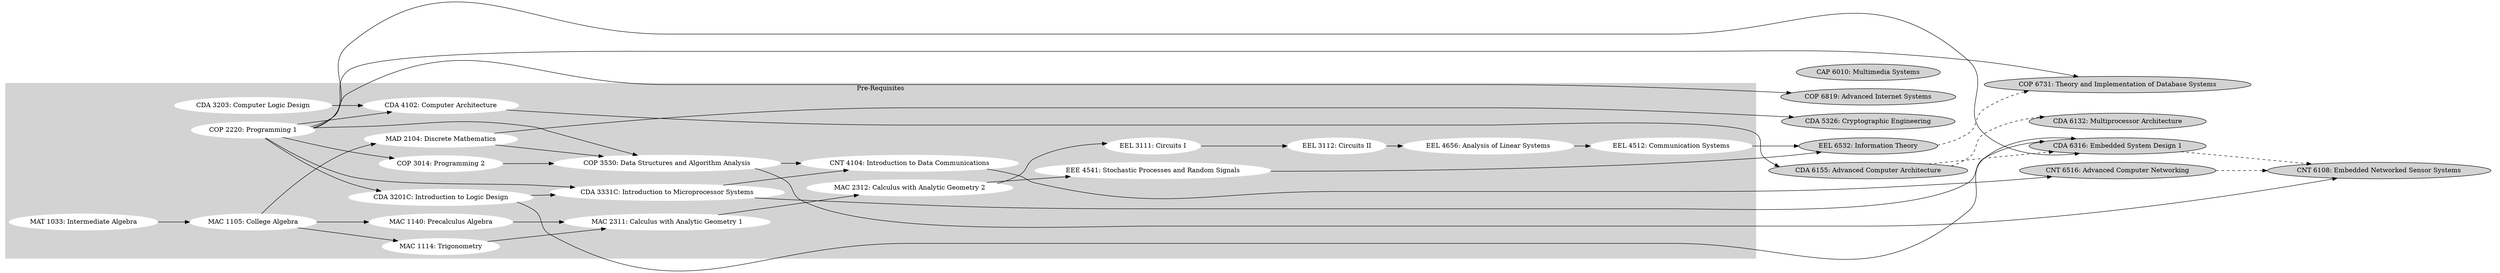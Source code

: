digraph G {
    rankdir="LR"
    
    CAP_6010 [
        label = "CAP 6010: Multimedia Systems",
        style = filled
    ]
    
    CDA_3201C [
        color = white,
        label = "CDA 3201C: Introduction to Logic Design",
        style = filled
    ]
    
    CDA_3203 [
        color = white,
        label = "CDA 3203: Computer Logic Design",
        style = filled
    ]
    
    CDA_3331C [
        color = white,
        label = "CDA 3331C: Introduction to Microprocessor Systems",
        style = filled
    ]
    
    CDA_4102 [
        color = white,
        label = "CDA 4102: Computer Architecture",
        style = filled
    ]
    
    CDA_5326 [
        label = "CDA 5326: Cryptographic Engineering",
        style = filled
    ]
    
    CDA_6132 [
        label = "CDA 6132: Multiprocessor Architecture",
        style = filled
    ]
    
    CDA_6316 [
        label = "CDA 6316: Embedded System Design 1",
        style = filled
    ]
    
    CDA_6155 [
        label = "CDA 6155: Advanced Computer Architecture",
        style = filled
    ]
    
    CNT_4104 [
        color = white,
        label = "CNT 4104: Introduction to Data Communications",
        style = filled
    ]
    
    CNT_6108 [
        label = "CNT 6108: Embedded Networked Sensor Systems",
        style = filled
    ]
    
    CNT_6516 [
        label = "CNT 6516: Advanced Computer Networking",
        style = filled
    ]
    
    COP_2220 [
        color = white,
        label = "COP 2220: Programming 1",
        style = filled
    ]
    
    COP_3014 [
        color = white,
        label = "COP 3014: Programming 2",
        style = filled
    ]
    
    COP_3530 [
        color = white,
        label = "COP 3530: Data Structures and Algorithm Analysis",
        style = filled
    ]
    
    COP_6819 [
        label = "COP 6819: Advanced Internet Systems",
        style = filled
    ]
    
    COP_6731 [
        label = "COP 6731: Theory and Implementation of Database Systems",
        style = filled
    ]
    
    EEE_4541 [
        color = white,
        label = "EEE 4541: Stochastic Processes and Random Signals",
        style = filled
    ]
    
    EEL_3111 [
        color = white,
        label = "EEL 3111: Circuits I",
        style = filled
    ]
    
    EEL_3112 [
        color = white,
        label = "EEL 3112: Circuits II",
        style = filled
    ]
    
    EEL_4512 [
        color = white,
        label = "EEL 4512: Communication Systems",
        style = filled
    ]
    
    EEL_4656 [
        color = white,
        label = "EEL 4656: Analysis of Linear Systems",
        style = filled
    ]
    
    EEL_6532 [
        label = "EEL 6532: Information Theory",
        style = filled
    ]
    
    MAC_1105 [
        color = white,
        label = "MAC 1105: College Algebra",
        style = filled
    ]
    
    MAC_1114 [
        color = white,
        label = "MAC 1114: Trigonometry",
        style = filled
    ]
    
    MAC_1140 [
        color = white,
        label = "MAC 1140: Precalculus Algebra",
        style = filled
    ]
    
    MAC_2311 [
        color = white,
        label = "MAC 2311: Calculus with Analytic Geometry 1",
        style = filled
    ]
    
    MAC_2312 [
        color = white,
        label = "MAC 2312: Calculus with Analytic Geometry 2",
        style = filled
    ]
    
    MAD_2104 [
        color = white,
        label = "MAD 2104: Discrete Mathematics",
        style = filled
    ]
    
    MAT_1033 [
        color = white,
        label = "MAT 1033: Intermediate Algebra",
        style = filled
    ]
    
    subgraph cluster_0 {
        color = lightgrey
        label = "Pre-Requisites"
        style = filled
        
        node [
            color = white,
            style = filled
	    ];
        
        CDA_3201C -> CDA_3331C
        CDA_3331C -> CNT_4104
        CDA_3203  -> CDA_4102
        
        COP_2220  -> CDA_3201C
        COP_2220  -> CDA_3331C
        COP_2220  -> CDA_4102
        COP_2220  -> COP_3014
        COP_2220  -> COP_3530
        COP_3014  -> COP_3530
        COP_3530  -> CNT_4104

        EEL_3111  -> EEL_3112
        EEL_3112  -> EEL_4656
        EEL_4656  -> EEL_4512
        
        MAC_1105  -> MAC_1114
        MAC_1105  -> MAC_1140
        MAC_1105  -> MAD_2104
        MAC_1114  -> MAC_2311
        MAC_1140  -> MAC_2311
        MAC_2311  -> MAC_2312
        MAC_2312  -> EEE_4541
        MAC_2312  -> EEL_3111
        
        MAD_2104  -> COP_3530
        
        MAT_1033  -> MAC_1105
    }
    
    subgraph cluster_1 {
        label = "Master's Degree"
        style = invis
        
        CAP_6010
        
        CDA_5326
        CDA_6155
        
        CNT_6516
        
        COP_6819
        
        CDA_6155  -> CDA_6132 [style = "dashed"]
        CDA_6155  -> CDA_6316 [style = "dashed"]
        CDA_6316  -> CNT_6108 [style = "dashed"]
        
        CNT_6516  -> CNT_6108 [style = "dashed"]
        
        EEL_6532  -> COP_6731 [style = "dashed"]
    }
    
    CDA_3201C -> CDA_6316
    CDA_3331C -> CDA_6316
    CDA_4102  -> CDA_6155
    
    CNT_4104  -> CNT_6516
    
    COP_2220  -> CDA_6316
    COP_2220  -> COP_6731
    COP_2220  -> COP_6819
    COP_3530  -> CNT_6108
    
    EEE_4541  -> EEL_6532

    EEL_4512  -> EEL_6532
    
    MAD_2104  -> CDA_5326
}
